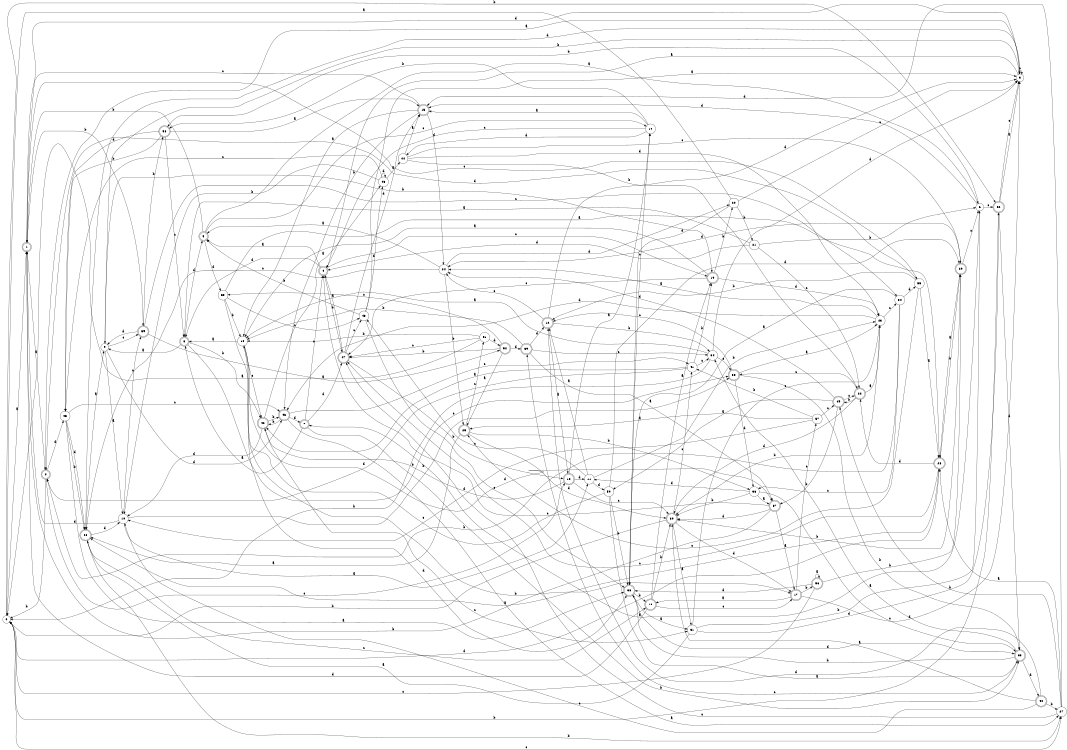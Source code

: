digraph n48_10 {
__start0 [label="" shape="none"];

rankdir=LR;
size="8,5";

s0 [style="filled", color="black", fillcolor="white" shape="circle", label="0"];
s1 [style="rounded,filled", color="black", fillcolor="white" shape="doublecircle", label="1"];
s2 [style="rounded,filled", color="black", fillcolor="white" shape="doublecircle", label="2"];
s3 [style="filled", color="black", fillcolor="white" shape="circle", label="3"];
s4 [style="rounded,filled", color="black", fillcolor="white" shape="doublecircle", label="4"];
s5 [style="rounded,filled", color="black", fillcolor="white" shape="doublecircle", label="5"];
s6 [style="filled", color="black", fillcolor="white" shape="circle", label="6"];
s7 [style="rounded,filled", color="black", fillcolor="white" shape="doublecircle", label="7"];
s8 [style="rounded,filled", color="black", fillcolor="white" shape="doublecircle", label="8"];
s9 [style="filled", color="black", fillcolor="white" shape="circle", label="9"];
s10 [style="filled", color="black", fillcolor="white" shape="circle", label="10"];
s11 [style="filled", color="black", fillcolor="white" shape="circle", label="11"];
s12 [style="rounded,filled", color="black", fillcolor="white" shape="doublecircle", label="12"];
s13 [style="rounded,filled", color="black", fillcolor="white" shape="doublecircle", label="13"];
s14 [style="filled", color="black", fillcolor="white" shape="circle", label="14"];
s15 [style="rounded,filled", color="black", fillcolor="white" shape="doublecircle", label="15"];
s16 [style="filled", color="black", fillcolor="white" shape="circle", label="16"];
s17 [style="rounded,filled", color="black", fillcolor="white" shape="doublecircle", label="17"];
s18 [style="rounded,filled", color="black", fillcolor="white" shape="doublecircle", label="18"];
s19 [style="rounded,filled", color="black", fillcolor="white" shape="doublecircle", label="19"];
s20 [style="filled", color="black", fillcolor="white" shape="circle", label="20"];
s21 [style="filled", color="black", fillcolor="white" shape="circle", label="21"];
s22 [style="rounded,filled", color="black", fillcolor="white" shape="doublecircle", label="22"];
s23 [style="filled", color="black", fillcolor="white" shape="circle", label="23"];
s24 [style="filled", color="black", fillcolor="white" shape="circle", label="24"];
s25 [style="rounded,filled", color="black", fillcolor="white" shape="doublecircle", label="25"];
s26 [style="rounded,filled", color="black", fillcolor="white" shape="doublecircle", label="26"];
s27 [style="filled", color="black", fillcolor="white" shape="circle", label="27"];
s28 [style="rounded,filled", color="black", fillcolor="white" shape="doublecircle", label="28"];
s29 [style="rounded,filled", color="black", fillcolor="white" shape="doublecircle", label="29"];
s30 [style="rounded,filled", color="black", fillcolor="white" shape="doublecircle", label="30"];
s31 [style="filled", color="black", fillcolor="white" shape="circle", label="31"];
s32 [style="rounded,filled", color="black", fillcolor="white" shape="doublecircle", label="32"];
s33 [style="rounded,filled", color="black", fillcolor="white" shape="doublecircle", label="33"];
s34 [style="filled", color="black", fillcolor="white" shape="circle", label="34"];
s35 [style="rounded,filled", color="black", fillcolor="white" shape="doublecircle", label="35"];
s36 [style="filled", color="black", fillcolor="white" shape="circle", label="36"];
s37 [style="rounded,filled", color="black", fillcolor="white" shape="doublecircle", label="37"];
s38 [style="rounded,filled", color="black", fillcolor="white" shape="doublecircle", label="38"];
s39 [style="rounded,filled", color="black", fillcolor="white" shape="doublecircle", label="39"];
s40 [style="rounded,filled", color="black", fillcolor="white" shape="doublecircle", label="40"];
s41 [style="filled", color="black", fillcolor="white" shape="circle", label="41"];
s42 [style="rounded,filled", color="black", fillcolor="white" shape="doublecircle", label="42"];
s43 [style="filled", color="black", fillcolor="white" shape="circle", label="43"];
s44 [style="filled", color="black", fillcolor="white" shape="circle", label="44"];
s45 [style="filled", color="black", fillcolor="white" shape="circle", label="45"];
s46 [style="rounded,filled", color="black", fillcolor="white" shape="doublecircle", label="46"];
s47 [style="rounded,filled", color="black", fillcolor="white" shape="doublecircle", label="47"];
s48 [style="filled", color="black", fillcolor="white" shape="circle", label="48"];
s49 [style="rounded,filled", color="black", fillcolor="white" shape="doublecircle", label="49"];
s50 [style="filled", color="black", fillcolor="white" shape="circle", label="50"];
s51 [style="filled", color="black", fillcolor="white" shape="circle", label="51"];
s52 [style="rounded,filled", color="black", fillcolor="white" shape="doublecircle", label="52"];
s53 [style="filled", color="black", fillcolor="white" shape="circle", label="53"];
s54 [style="filled", color="black", fillcolor="white" shape="circle", label="54"];
s55 [style="filled", color="black", fillcolor="white" shape="circle", label="55"];
s56 [style="rounded,filled", color="black", fillcolor="white" shape="doublecircle", label="56"];
s57 [style="filled", color="black", fillcolor="white" shape="circle", label="57"];
s58 [style="rounded,filled", color="black", fillcolor="white" shape="doublecircle", label="58"];
s59 [style="rounded,filled", color="black", fillcolor="white" shape="doublecircle", label="59"];
s0 -> s1 [label="a"];
s0 -> s32 [label="b"];
s0 -> s27 [label="c"];
s0 -> s28 [label="d"];
s1 -> s2 [label="a"];
s1 -> s59 [label="b"];
s1 -> s55 [label="c"];
s1 -> s3 [label="d"];
s2 -> s3 [label="a"];
s2 -> s0 [label="b"];
s2 -> s13 [label="c"];
s2 -> s45 [label="d"];
s3 -> s4 [label="a"];
s3 -> s9 [label="b"];
s3 -> s3 [label="c"];
s3 -> s26 [label="d"];
s4 -> s5 [label="a"];
s4 -> s47 [label="b"];
s4 -> s19 [label="c"];
s4 -> s8 [label="d"];
s5 -> s6 [label="a"];
s5 -> s1 [label="b"];
s5 -> s14 [label="c"];
s5 -> s53 [label="d"];
s6 -> s7 [label="a"];
s6 -> s58 [label="b"];
s6 -> s32 [label="c"];
s6 -> s15 [label="d"];
s7 -> s8 [label="a"];
s7 -> s33 [label="b"];
s7 -> s4 [label="c"];
s7 -> s47 [label="d"];
s8 -> s9 [label="a"];
s8 -> s42 [label="b"];
s8 -> s35 [label="c"];
s8 -> s5 [label="d"];
s9 -> s10 [label="a"];
s9 -> s19 [label="b"];
s9 -> s59 [label="c"];
s9 -> s46 [label="d"];
s10 -> s11 [label="a"];
s10 -> s35 [label="b"];
s10 -> s59 [label="c"];
s10 -> s1 [label="d"];
s11 -> s12 [label="a"];
s11 -> s23 [label="b"];
s11 -> s48 [label="c"];
s11 -> s50 [label="d"];
s12 -> s13 [label="a"];
s12 -> s34 [label="b"];
s12 -> s24 [label="c"];
s12 -> s3 [label="d"];
s13 -> s14 [label="a"];
s13 -> s42 [label="b"];
s13 -> s30 [label="c"];
s13 -> s11 [label="d"];
s14 -> s15 [label="a"];
s14 -> s58 [label="b"];
s14 -> s4 [label="c"];
s14 -> s44 [label="d"];
s15 -> s16 [label="a"];
s15 -> s46 [label="b"];
s15 -> s1 [label="c"];
s15 -> s24 [label="d"];
s16 -> s8 [label="a"];
s16 -> s17 [label="b"];
s16 -> s42 [label="c"];
s16 -> s37 [label="d"];
s17 -> s18 [label="a"];
s17 -> s56 [label="b"];
s17 -> s57 [label="c"];
s17 -> s3 [label="d"];
s18 -> s19 [label="a"];
s18 -> s30 [label="b"];
s18 -> s17 [label="c"];
s18 -> s1 [label="d"];
s19 -> s16 [label="a"];
s19 -> s20 [label="b"];
s19 -> s47 [label="c"];
s19 -> s23 [label="d"];
s20 -> s0 [label="a"];
s20 -> s21 [label="b"];
s20 -> s3 [label="c"];
s20 -> s38 [label="d"];
s21 -> s8 [label="a"];
s21 -> s6 [label="b"];
s21 -> s22 [label="c"];
s21 -> s4 [label="d"];
s22 -> s23 [label="a"];
s22 -> s49 [label="b"];
s22 -> s35 [label="c"];
s22 -> s30 [label="d"];
s23 -> s24 [label="a"];
s23 -> s30 [label="b"];
s23 -> s54 [label="c"];
s23 -> s46 [label="d"];
s24 -> s5 [label="a"];
s24 -> s25 [label="b"];
s24 -> s26 [label="c"];
s24 -> s20 [label="d"];
s25 -> s26 [label="a"];
s25 -> s36 [label="b"];
s25 -> s51 [label="c"];
s25 -> s30 [label="d"];
s26 -> s9 [label="a"];
s26 -> s27 [label="b"];
s26 -> s18 [label="c"];
s26 -> s10 [label="d"];
s27 -> s28 [label="a"];
s27 -> s49 [label="b"];
s27 -> s47 [label="c"];
s27 -> s15 [label="d"];
s28 -> s26 [label="a"];
s28 -> s29 [label="b"];
s28 -> s47 [label="c"];
s28 -> s22 [label="d"];
s29 -> s28 [label="a"];
s29 -> s30 [label="b"];
s29 -> s6 [label="c"];
s29 -> s24 [label="d"];
s30 -> s31 [label="a"];
s30 -> s0 [label="b"];
s30 -> s41 [label="c"];
s30 -> s17 [label="d"];
s31 -> s26 [label="a"];
s31 -> s6 [label="b"];
s31 -> s23 [label="c"];
s31 -> s32 [label="d"];
s32 -> s3 [label="a"];
s32 -> s0 [label="b"];
s32 -> s3 [label="c"];
s32 -> s33 [label="d"];
s33 -> s34 [label="a"];
s33 -> s38 [label="b"];
s33 -> s39 [label="c"];
s33 -> s40 [label="d"];
s34 -> s16 [label="a"];
s34 -> s0 [label="b"];
s34 -> s35 [label="c"];
s34 -> s3 [label="d"];
s35 -> s23 [label="a"];
s35 -> s33 [label="b"];
s35 -> s12 [label="c"];
s35 -> s36 [label="d"];
s36 -> s37 [label="a"];
s36 -> s30 [label="b"];
s36 -> s33 [label="c"];
s36 -> s11 [label="d"];
s37 -> s17 [label="a"];
s37 -> s1 [label="b"];
s37 -> s4 [label="c"];
s37 -> s30 [label="d"];
s38 -> s31 [label="a"];
s38 -> s18 [label="b"];
s38 -> s14 [label="c"];
s38 -> s33 [label="d"];
s39 -> s37 [label="a"];
s39 -> s16 [label="b"];
s39 -> s34 [label="c"];
s39 -> s12 [label="d"];
s40 -> s30 [label="a"];
s40 -> s27 [label="b"];
s40 -> s10 [label="c"];
s40 -> s12 [label="d"];
s41 -> s42 [label="a"];
s41 -> s19 [label="b"];
s41 -> s34 [label="c"];
s41 -> s2 [label="d"];
s42 -> s43 [label="a"];
s42 -> s46 [label="b"];
s42 -> s31 [label="c"];
s42 -> s10 [label="d"];
s43 -> s44 [label="a"];
s43 -> s10 [label="b"];
s43 -> s45 [label="c"];
s43 -> s43 [label="d"];
s44 -> s15 [label="a"];
s44 -> s22 [label="b"];
s44 -> s29 [label="c"];
s44 -> s23 [label="d"];
s45 -> s38 [label="a"];
s45 -> s26 [label="b"];
s45 -> s46 [label="c"];
s45 -> s26 [label="d"];
s46 -> s27 [label="a"];
s46 -> s42 [label="b"];
s46 -> s41 [label="c"];
s46 -> s7 [label="d"];
s47 -> s4 [label="a"];
s47 -> s13 [label="b"];
s47 -> s48 [label="c"];
s47 -> s15 [label="d"];
s48 -> s3 [label="a"];
s48 -> s5 [label="b"];
s48 -> s38 [label="c"];
s48 -> s43 [label="d"];
s49 -> s50 [label="a"];
s49 -> s37 [label="b"];
s49 -> s22 [label="c"];
s49 -> s24 [label="d"];
s50 -> s33 [label="a"];
s50 -> s38 [label="b"];
s50 -> s16 [label="c"];
s50 -> s29 [label="d"];
s51 -> s0 [label="a"];
s51 -> s16 [label="b"];
s51 -> s47 [label="c"];
s51 -> s52 [label="d"];
s52 -> s25 [label="a"];
s52 -> s47 [label="b"];
s52 -> s53 [label="c"];
s52 -> s39 [label="d"];
s53 -> s28 [label="a"];
s53 -> s16 [label="b"];
s53 -> s48 [label="c"];
s53 -> s38 [label="d"];
s54 -> s38 [label="a"];
s54 -> s2 [label="b"];
s54 -> s36 [label="c"];
s54 -> s55 [label="d"];
s55 -> s28 [label="a"];
s55 -> s12 [label="b"];
s55 -> s25 [label="c"];
s55 -> s2 [label="d"];
s56 -> s56 [label="a"];
s56 -> s29 [label="b"];
s56 -> s0 [label="c"];
s56 -> s38 [label="d"];
s57 -> s25 [label="a"];
s57 -> s41 [label="b"];
s57 -> s49 [label="c"];
s57 -> s10 [label="d"];
s58 -> s15 [label="a"];
s58 -> s45 [label="b"];
s58 -> s8 [label="c"];
s58 -> s45 [label="d"];
s59 -> s52 [label="a"];
s59 -> s58 [label="b"];
s59 -> s54 [label="c"];
s59 -> s9 [label="d"];

}